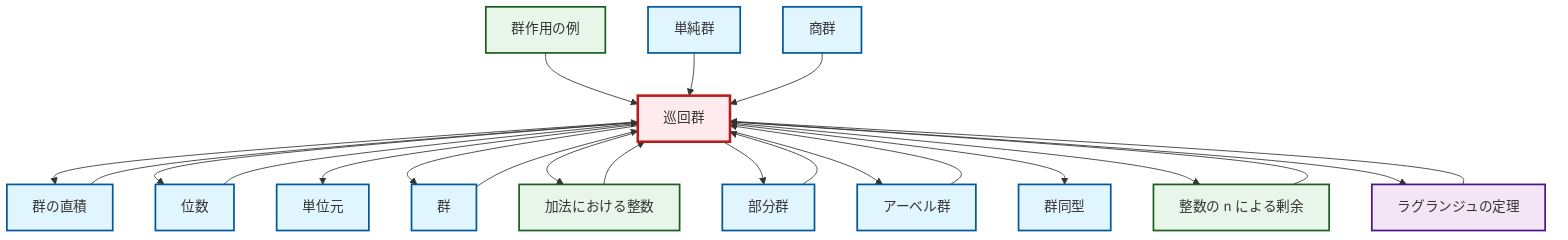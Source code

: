 graph TD
    classDef definition fill:#e1f5fe,stroke:#01579b,stroke-width:2px
    classDef theorem fill:#f3e5f5,stroke:#4a148c,stroke-width:2px
    classDef axiom fill:#fff3e0,stroke:#e65100,stroke-width:2px
    classDef example fill:#e8f5e9,stroke:#1b5e20,stroke-width:2px
    classDef current fill:#ffebee,stroke:#b71c1c,stroke-width:3px
    def-cyclic-group["巡回群"]:::definition
    thm-lagrange["ラグランジュの定理"]:::theorem
    def-identity-element["単位元"]:::definition
    def-direct-product["群の直積"]:::definition
    ex-quotient-integers-mod-n["整数の n による剰余"]:::example
    def-group["群"]:::definition
    def-isomorphism["群同型"]:::definition
    def-order["位数"]:::definition
    def-quotient-group["商群"]:::definition
    def-simple-group["単純群"]:::definition
    ex-integers-addition["加法における整数"]:::example
    def-abelian-group["アーベル群"]:::definition
    ex-group-action-examples["群作用の例"]:::example
    def-subgroup["部分群"]:::definition
    def-cyclic-group --> def-direct-product
    def-cyclic-group --> def-order
    ex-group-action-examples --> def-cyclic-group
    def-cyclic-group --> def-identity-element
    def-cyclic-group --> def-group
    ex-integers-addition --> def-cyclic-group
    ex-quotient-integers-mod-n --> def-cyclic-group
    def-cyclic-group --> ex-integers-addition
    def-simple-group --> def-cyclic-group
    def-cyclic-group --> def-subgroup
    def-quotient-group --> def-cyclic-group
    def-cyclic-group --> def-abelian-group
    def-cyclic-group --> def-isomorphism
    thm-lagrange --> def-cyclic-group
    def-abelian-group --> def-cyclic-group
    def-cyclic-group --> ex-quotient-integers-mod-n
    def-group --> def-cyclic-group
    def-direct-product --> def-cyclic-group
    def-subgroup --> def-cyclic-group
    def-order --> def-cyclic-group
    def-cyclic-group --> thm-lagrange
    class def-cyclic-group current
